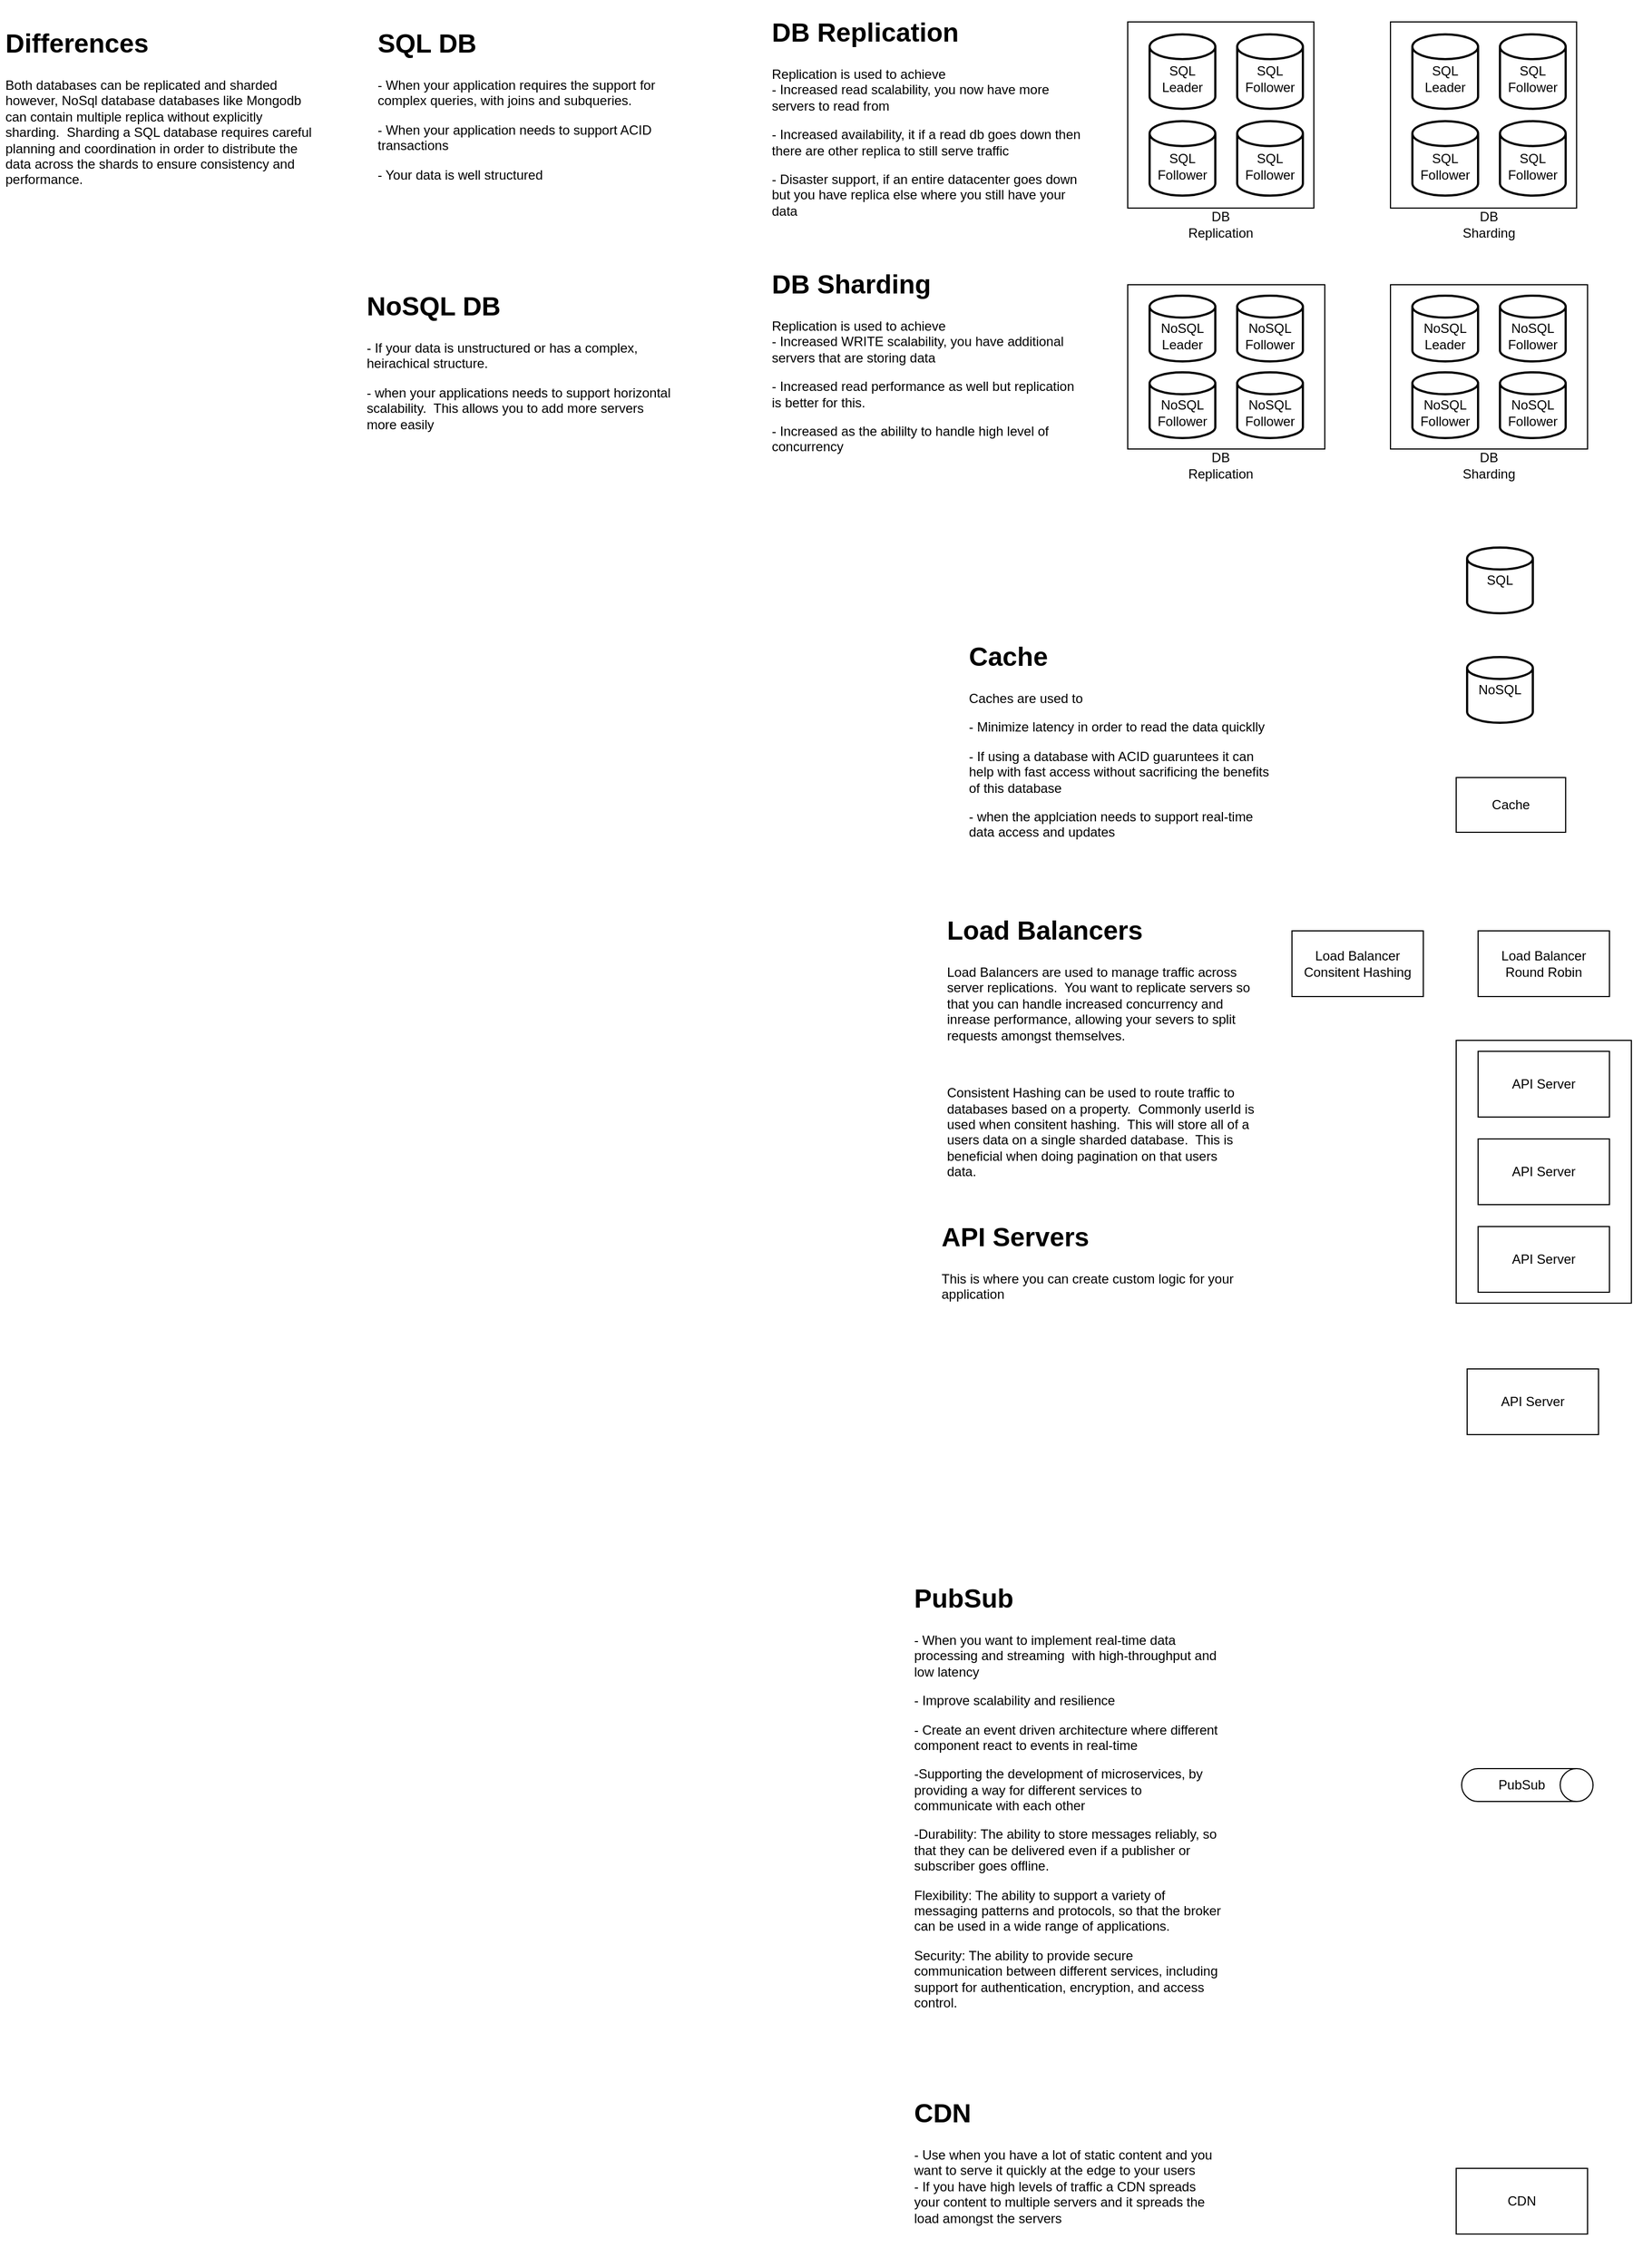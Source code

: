 <mxfile>
    <diagram id="uZvzDSCnJPvW7WdQIdQr" name="Page-1">
        <mxGraphModel dx="3945" dy="2775" grid="1" gridSize="10" guides="1" tooltips="1" connect="1" arrows="1" fold="1" page="0" pageScale="1" pageWidth="850" pageHeight="1100" math="0" shadow="0">
            <root>
                <mxCell id="0"/>
                <mxCell id="1" parent="0"/>
                <mxCell id="2" value="SQL" style="strokeWidth=2;html=1;shape=mxgraph.flowchart.database;whiteSpace=wrap;" parent="1" vertex="1">
                    <mxGeometry x="-70" y="70" width="60" height="60" as="geometry"/>
                </mxCell>
                <mxCell id="3" value="NoSQL" style="strokeWidth=2;html=1;shape=mxgraph.flowchart.database;whiteSpace=wrap;" parent="1" vertex="1">
                    <mxGeometry x="-70" y="170" width="60" height="60" as="geometry"/>
                </mxCell>
                <mxCell id="4" value="Cache" style="rounded=0;whiteSpace=wrap;html=1;" parent="1" vertex="1">
                    <mxGeometry x="-80" y="280" width="100" height="50" as="geometry"/>
                </mxCell>
                <mxCell id="5" value="Load Balancer&lt;br&gt;Round Robin" style="rounded=0;whiteSpace=wrap;html=1;" parent="1" vertex="1">
                    <mxGeometry x="-60" y="420" width="120" height="60" as="geometry"/>
                </mxCell>
                <mxCell id="11" value="API Server" style="rounded=0;whiteSpace=wrap;html=1;" parent="1" vertex="1">
                    <mxGeometry x="-70" y="820" width="120" height="60" as="geometry"/>
                </mxCell>
                <mxCell id="12" value="" style="group" parent="1" vertex="1" connectable="0">
                    <mxGeometry x="-80" y="520" width="160" height="240" as="geometry"/>
                </mxCell>
                <mxCell id="7" value="" style="rounded=0;whiteSpace=wrap;html=1;" parent="12" vertex="1">
                    <mxGeometry width="160" height="240" as="geometry"/>
                </mxCell>
                <mxCell id="6" value="API Server" style="rounded=0;whiteSpace=wrap;html=1;" parent="12" vertex="1">
                    <mxGeometry x="20" y="10" width="120" height="60" as="geometry"/>
                </mxCell>
                <mxCell id="9" value="API Server" style="rounded=0;whiteSpace=wrap;html=1;" parent="12" vertex="1">
                    <mxGeometry x="20" y="90" width="120" height="60" as="geometry"/>
                </mxCell>
                <mxCell id="10" value="API Server" style="rounded=0;whiteSpace=wrap;html=1;" parent="12" vertex="1">
                    <mxGeometry x="20" y="170" width="120" height="60" as="geometry"/>
                </mxCell>
                <mxCell id="13" value="" style="shape=cylinder3;whiteSpace=wrap;html=1;boundedLbl=1;backgroundOutline=1;size=15;rotation=90;" parent="1" vertex="1">
                    <mxGeometry x="-30" y="1140" width="30" height="120" as="geometry"/>
                </mxCell>
                <mxCell id="14" value="PubSub" style="text;html=1;strokeColor=none;fillColor=none;align=center;verticalAlign=middle;whiteSpace=wrap;rounded=0;" parent="1" vertex="1">
                    <mxGeometry x="-50" y="1185" width="60" height="30" as="geometry"/>
                </mxCell>
                <mxCell id="15" value="CDN" style="rounded=0;whiteSpace=wrap;html=1;" parent="1" vertex="1">
                    <mxGeometry x="-80" y="1550" width="120" height="60" as="geometry"/>
                </mxCell>
                <mxCell id="16" value="Load Balancer&lt;br&gt;Consitent Hashing" style="rounded=0;whiteSpace=wrap;html=1;" parent="1" vertex="1">
                    <mxGeometry x="-230" y="420" width="120" height="60" as="geometry"/>
                </mxCell>
                <mxCell id="26" value="" style="group" parent="1" vertex="1" connectable="0">
                    <mxGeometry x="-140" y="-170" width="180" height="150" as="geometry"/>
                </mxCell>
                <mxCell id="25" value="" style="rounded=0;whiteSpace=wrap;html=1;" parent="26" vertex="1">
                    <mxGeometry width="180" height="150" as="geometry"/>
                </mxCell>
                <mxCell id="18" value="&lt;br&gt;NoSQL&lt;br&gt;Leader" style="strokeWidth=2;html=1;shape=mxgraph.flowchart.database;whiteSpace=wrap;" parent="26" vertex="1">
                    <mxGeometry x="20" y="10" width="60" height="60" as="geometry"/>
                </mxCell>
                <mxCell id="22" value="&lt;br&gt;NoSQL&lt;br&gt;Follower" style="strokeWidth=2;html=1;shape=mxgraph.flowchart.database;whiteSpace=wrap;" parent="26" vertex="1">
                    <mxGeometry x="100" y="10" width="60" height="60" as="geometry"/>
                </mxCell>
                <mxCell id="23" value="&lt;br&gt;NoSQL&lt;br&gt;Follower" style="strokeWidth=2;html=1;shape=mxgraph.flowchart.database;whiteSpace=wrap;" parent="26" vertex="1">
                    <mxGeometry x="20" y="80" width="60" height="60" as="geometry"/>
                </mxCell>
                <mxCell id="24" value="&lt;br&gt;NoSQL&lt;br&gt;Follower" style="strokeWidth=2;html=1;shape=mxgraph.flowchart.database;whiteSpace=wrap;" parent="26" vertex="1">
                    <mxGeometry x="100" y="80" width="60" height="60" as="geometry"/>
                </mxCell>
                <mxCell id="28" value="" style="group" parent="1" vertex="1" connectable="0">
                    <mxGeometry x="-140" y="-410" width="170" height="170" as="geometry"/>
                </mxCell>
                <mxCell id="27" value="" style="rounded=0;whiteSpace=wrap;html=1;" parent="28" vertex="1">
                    <mxGeometry width="170" height="170" as="geometry"/>
                </mxCell>
                <mxCell id="17" value="&lt;br&gt;SQL&lt;br&gt;Leader" style="strokeWidth=2;html=1;shape=mxgraph.flowchart.database;whiteSpace=wrap;" parent="28" vertex="1">
                    <mxGeometry x="20" y="11.333" width="60" height="68" as="geometry"/>
                </mxCell>
                <mxCell id="19" value="&lt;br&gt;SQL&lt;br&gt;Follower" style="strokeWidth=2;html=1;shape=mxgraph.flowchart.database;whiteSpace=wrap;" parent="28" vertex="1">
                    <mxGeometry x="100" y="11.333" width="60" height="68" as="geometry"/>
                </mxCell>
                <mxCell id="20" value="&lt;br&gt;SQL&lt;br&gt;Follower" style="strokeWidth=2;html=1;shape=mxgraph.flowchart.database;whiteSpace=wrap;" parent="28" vertex="1">
                    <mxGeometry x="20" y="90.667" width="60" height="68" as="geometry"/>
                </mxCell>
                <mxCell id="21" value="&lt;br&gt;SQL&lt;br&gt;Follower" style="strokeWidth=2;html=1;shape=mxgraph.flowchart.database;whiteSpace=wrap;" parent="28" vertex="1">
                    <mxGeometry x="100" y="90.667" width="60" height="68" as="geometry"/>
                </mxCell>
                <mxCell id="29" value="" style="group" parent="1" vertex="1" connectable="0">
                    <mxGeometry x="-380" y="-170" width="180" height="150" as="geometry"/>
                </mxCell>
                <mxCell id="30" value="" style="rounded=0;whiteSpace=wrap;html=1;" parent="29" vertex="1">
                    <mxGeometry width="180" height="150" as="geometry"/>
                </mxCell>
                <mxCell id="31" value="&lt;br&gt;NoSQL&lt;br&gt;Leader" style="strokeWidth=2;html=1;shape=mxgraph.flowchart.database;whiteSpace=wrap;" parent="29" vertex="1">
                    <mxGeometry x="20" y="10" width="60" height="60" as="geometry"/>
                </mxCell>
                <mxCell id="32" value="&lt;br&gt;NoSQL&lt;br&gt;Follower" style="strokeWidth=2;html=1;shape=mxgraph.flowchart.database;whiteSpace=wrap;" parent="29" vertex="1">
                    <mxGeometry x="100" y="10" width="60" height="60" as="geometry"/>
                </mxCell>
                <mxCell id="33" value="&lt;br&gt;NoSQL&lt;br&gt;Follower" style="strokeWidth=2;html=1;shape=mxgraph.flowchart.database;whiteSpace=wrap;" parent="29" vertex="1">
                    <mxGeometry x="20" y="80" width="60" height="60" as="geometry"/>
                </mxCell>
                <mxCell id="34" value="&lt;br&gt;NoSQL&lt;br&gt;Follower" style="strokeWidth=2;html=1;shape=mxgraph.flowchart.database;whiteSpace=wrap;" parent="29" vertex="1">
                    <mxGeometry x="100" y="80" width="60" height="60" as="geometry"/>
                </mxCell>
                <mxCell id="35" value="" style="group" parent="1" vertex="1" connectable="0">
                    <mxGeometry x="-380" y="-410" width="170" height="170" as="geometry"/>
                </mxCell>
                <mxCell id="36" value="" style="rounded=0;whiteSpace=wrap;html=1;" parent="35" vertex="1">
                    <mxGeometry width="170" height="170" as="geometry"/>
                </mxCell>
                <mxCell id="37" value="&lt;br&gt;SQL&lt;br&gt;Leader" style="strokeWidth=2;html=1;shape=mxgraph.flowchart.database;whiteSpace=wrap;" parent="35" vertex="1">
                    <mxGeometry x="20" y="11.333" width="60" height="68" as="geometry"/>
                </mxCell>
                <mxCell id="38" value="&lt;br&gt;SQL&lt;br&gt;Follower" style="strokeWidth=2;html=1;shape=mxgraph.flowchart.database;whiteSpace=wrap;" parent="35" vertex="1">
                    <mxGeometry x="100" y="11.333" width="60" height="68" as="geometry"/>
                </mxCell>
                <mxCell id="39" value="&lt;br&gt;SQL&lt;br&gt;Follower" style="strokeWidth=2;html=1;shape=mxgraph.flowchart.database;whiteSpace=wrap;" parent="35" vertex="1">
                    <mxGeometry x="20" y="90.667" width="60" height="68" as="geometry"/>
                </mxCell>
                <mxCell id="40" value="&lt;br&gt;SQL&lt;br&gt;Follower" style="strokeWidth=2;html=1;shape=mxgraph.flowchart.database;whiteSpace=wrap;" parent="35" vertex="1">
                    <mxGeometry x="100" y="90.667" width="60" height="68" as="geometry"/>
                </mxCell>
                <mxCell id="42" value="DB Replication" style="text;html=1;strokeColor=none;fillColor=none;align=center;verticalAlign=middle;whiteSpace=wrap;rounded=0;" parent="1" vertex="1">
                    <mxGeometry x="-325" y="-240" width="60" height="30" as="geometry"/>
                </mxCell>
                <mxCell id="43" value="DB Replication" style="text;html=1;strokeColor=none;fillColor=none;align=center;verticalAlign=middle;whiteSpace=wrap;rounded=0;" parent="1" vertex="1">
                    <mxGeometry x="-325" y="-20" width="60" height="30" as="geometry"/>
                </mxCell>
                <mxCell id="44" value="DB Sharding" style="text;html=1;strokeColor=none;fillColor=none;align=center;verticalAlign=middle;whiteSpace=wrap;rounded=0;" parent="1" vertex="1">
                    <mxGeometry x="-80" y="-20" width="60" height="30" as="geometry"/>
                </mxCell>
                <mxCell id="45" value="DB Sharding" style="text;html=1;strokeColor=none;fillColor=none;align=center;verticalAlign=middle;whiteSpace=wrap;rounded=0;" parent="1" vertex="1">
                    <mxGeometry x="-80" y="-240" width="60" height="30" as="geometry"/>
                </mxCell>
                <mxCell id="46" value="&lt;h1&gt;DB Replication&lt;/h1&gt;&lt;p&gt;Replication is used to achieve&lt;br&gt;- Increased read scalability, you now have more servers to read from&lt;/p&gt;&lt;p&gt;- Increased availability, it if a read db goes down then there are other replica to still serve traffic&lt;/p&gt;&lt;p&gt;- Disaster support, if an entire datacenter goes down but you have replica else where you still have your data&lt;/p&gt;" style="text;html=1;strokeColor=none;fillColor=none;spacing=5;spacingTop=-20;whiteSpace=wrap;overflow=hidden;rounded=0;" parent="1" vertex="1">
                    <mxGeometry x="-710" y="-420" width="290" height="200" as="geometry"/>
                </mxCell>
                <mxCell id="47" value="&lt;h1&gt;DB Sharding&lt;/h1&gt;&lt;p&gt;Replication is used to achieve&lt;br&gt;- Increased WRITE scalability, you have additional servers that are storing data&lt;/p&gt;&lt;p&gt;- Increased read performance as well but replication is better for this.&lt;/p&gt;&lt;p&gt;- Increased as the abililty to handle high level of concurrency&lt;/p&gt;" style="text;html=1;strokeColor=none;fillColor=none;spacing=5;spacingTop=-20;whiteSpace=wrap;overflow=hidden;rounded=0;" parent="1" vertex="1">
                    <mxGeometry x="-710" y="-190" width="290" height="200" as="geometry"/>
                </mxCell>
                <mxCell id="48" value="&lt;h1&gt;Cache&lt;/h1&gt;&lt;p&gt;Caches are used to&lt;/p&gt;&lt;p&gt;- Minimize latency in order to read the data quicklly&lt;/p&gt;&lt;p&gt;- If using a database with ACID guaruntees it can help with fast access without sacrificing the benefits of this database&lt;/p&gt;&lt;p&gt;- when the applciation needs to support real-time data access and updates&lt;/p&gt;" style="text;html=1;strokeColor=none;fillColor=none;spacing=5;spacingTop=-20;whiteSpace=wrap;overflow=hidden;rounded=0;" parent="1" vertex="1">
                    <mxGeometry x="-530" y="150" width="290" height="200" as="geometry"/>
                </mxCell>
                <mxCell id="49" value="&lt;h1&gt;Load Balancers&lt;/h1&gt;&lt;p&gt;Load Balancers are used to manage traffic across server replications.&amp;nbsp; You want to replicate servers so that you can handle increased concurrency and inrease performance, allowing your severs to split requests amongst themselves.&lt;/p&gt;&lt;p&gt;&lt;br&gt;&lt;/p&gt;&lt;p&gt;Consistent Hashing can be used to route traffic to databases based on a property.&amp;nbsp; Commonly userId is used when consitent hashing.&amp;nbsp; This will store all of a users data on a single sharded database.&amp;nbsp; This is beneficial when doing pagination on that users data.&amp;nbsp;&amp;nbsp;&lt;/p&gt;" style="text;html=1;strokeColor=none;fillColor=none;spacing=5;spacingTop=-20;whiteSpace=wrap;overflow=hidden;rounded=0;" parent="1" vertex="1">
                    <mxGeometry x="-550" y="400" width="290" height="260" as="geometry"/>
                </mxCell>
                <mxCell id="50" value="&lt;h1&gt;PubSub&lt;/h1&gt;&lt;p&gt;- When you want to implement real-time data processing and streaming&amp;nbsp; with high-throughput and low latency&lt;/p&gt;&lt;p&gt;- Improve scalability and resilience&lt;/p&gt;&lt;p&gt;- Create an event driven architecture where different component react to events in real-time&lt;/p&gt;&lt;p&gt;-Supporting the development of microservices, by providing a way for different services to communicate with each other&lt;/p&gt;&lt;p&gt;&lt;span&gt;-Durability: The ability to store messages reliably, so that they can be delivered even if a publisher or subscriber goes offline.&lt;/span&gt;&lt;/p&gt;&lt;p&gt;Flexibility: The ability to support a variety of messaging patterns and protocols, so that the broker can be used in a wide range of applications.&lt;/p&gt;&lt;p&gt;Security: The ability to provide secure communication between different services, including support for authentication, encryption, and access control.&lt;/p&gt;" style="text;html=1;strokeColor=none;fillColor=none;spacing=5;spacingTop=-20;whiteSpace=wrap;overflow=hidden;rounded=0;" parent="1" vertex="1">
                    <mxGeometry x="-580" y="1010" width="290" height="430" as="geometry"/>
                </mxCell>
                <mxCell id="51" value="&lt;h1&gt;CDN&lt;br&gt;&lt;/h1&gt;&lt;div&gt;- Use when you have a lot of static content and you want to serve it quickly at the edge to your users&lt;/div&gt;&lt;div&gt;- If you have high levels of traffic a CDN spreads your content to multiple servers and it spreads the load amongst the servers&lt;/div&gt;" style="text;html=1;strokeColor=none;fillColor=none;spacing=5;spacingTop=-20;whiteSpace=wrap;overflow=hidden;rounded=0;" parent="1" vertex="1">
                    <mxGeometry x="-580" y="1480" width="290" height="160" as="geometry"/>
                </mxCell>
                <mxCell id="56" value="&lt;h1&gt;API Servers&lt;/h1&gt;&lt;div&gt;This is where you can create custom logic for your application&lt;/div&gt;" style="text;html=1;strokeColor=none;fillColor=none;spacing=5;spacingTop=-20;whiteSpace=wrap;overflow=hidden;rounded=0;" parent="1" vertex="1">
                    <mxGeometry x="-555" y="680" width="290" height="260" as="geometry"/>
                </mxCell>
                <mxCell id="57" value="&lt;h1&gt;SQL DB&lt;/h1&gt;&lt;p&gt;- When your application requires the support for complex queries, with joins and subqueries.&lt;/p&gt;&lt;p&gt;- When your application needs to support ACID transactions&lt;/p&gt;&lt;p&gt;- Your data is well structured&lt;/p&gt;" style="text;html=1;strokeColor=none;fillColor=none;spacing=5;spacingTop=-20;whiteSpace=wrap;overflow=hidden;rounded=0;" parent="1" vertex="1">
                    <mxGeometry x="-1070" y="-410" width="290" height="200" as="geometry"/>
                </mxCell>
                <mxCell id="58" value="&lt;h1&gt;NoSQL DB&lt;/h1&gt;&lt;p&gt;- If your data is unstructured or has a complex, heirachical structure.&lt;br&gt;&lt;/p&gt;&lt;p&gt;- when your applications needs to support horizontal scalability.&amp;nbsp; This allows you to add more servers more easily&lt;/p&gt;" style="text;html=1;strokeColor=none;fillColor=none;spacing=5;spacingTop=-20;whiteSpace=wrap;overflow=hidden;rounded=0;" parent="1" vertex="1">
                    <mxGeometry x="-1080" y="-170" width="290" height="200" as="geometry"/>
                </mxCell>
                <mxCell id="59" value="&lt;h1&gt;Differences&lt;/h1&gt;&lt;div&gt;Both databases can be replicated and sharded however, NoSql database databases like Mongodb can contain multiple replica without explicitly sharding.&amp;nbsp; Sharding a SQL database requires careful planning and coordination in order to distribute the data across the shards to ensure consistency and performance.&lt;/div&gt;&lt;div&gt;&lt;br&gt;&lt;/div&gt;" style="text;html=1;strokeColor=none;fillColor=none;spacing=5;spacingTop=-20;whiteSpace=wrap;overflow=hidden;rounded=0;" parent="1" vertex="1">
                    <mxGeometry x="-1410" y="-410" width="290" height="200" as="geometry"/>
                </mxCell>
            </root>
        </mxGraphModel>
    </diagram>
</mxfile>